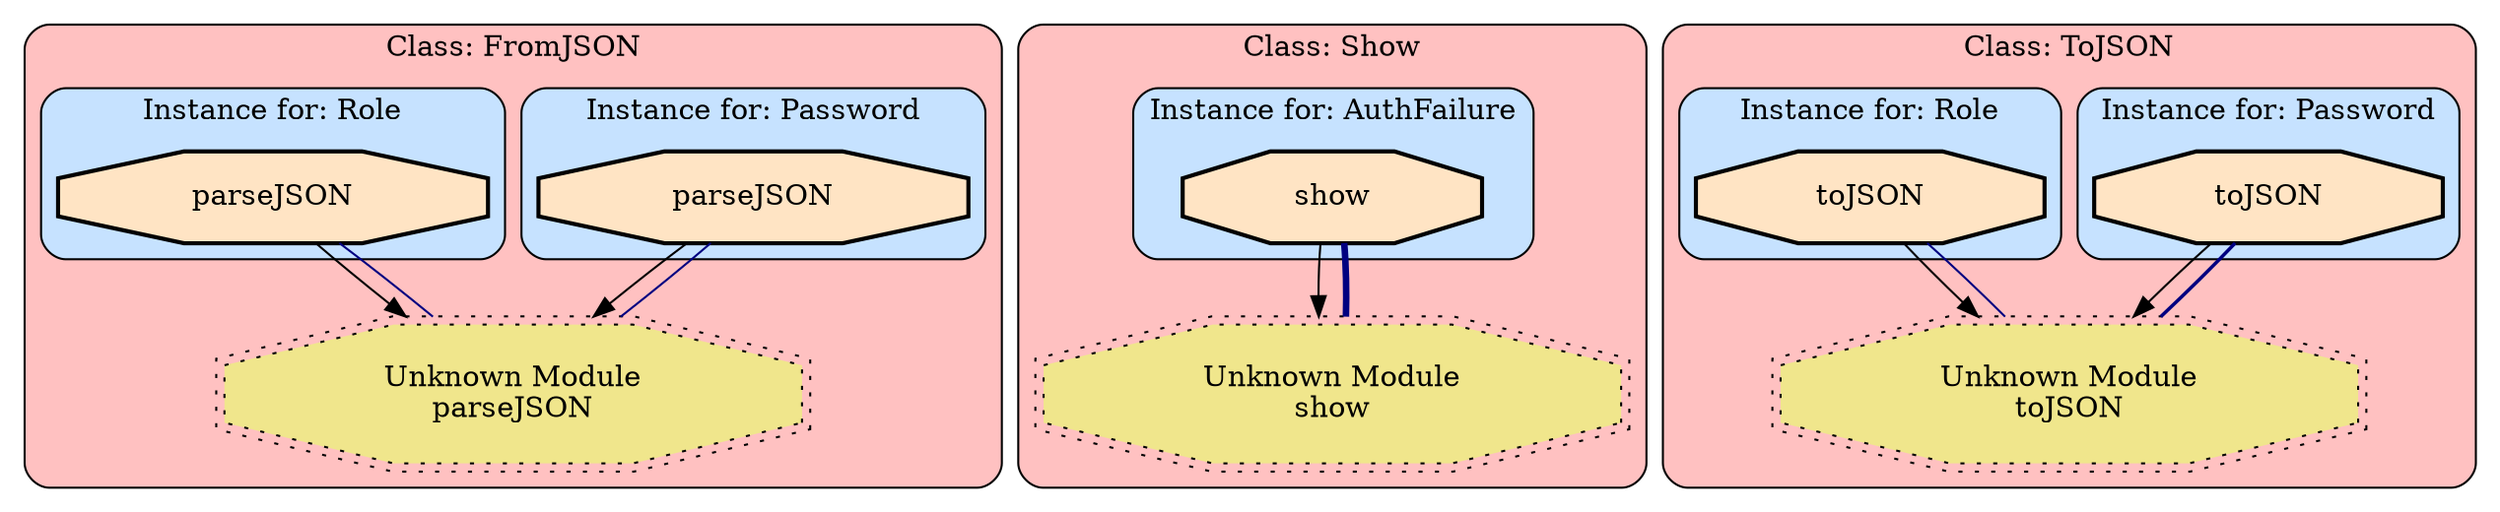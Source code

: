digraph "Core of Snap.Snaplet.Auth.Types" {
    node [margin="0.4,0.1"
         ,style=filled];
    subgraph cluster_Class_FromJSON {
        graph [label="Class: FromJSON"
              ,style="filled,rounded"
              ,fillcolor=rosybrown1];
        subgraph cluster_Class_FromJSON_Data_Password {
            graph [label="Instance for: Password"
                  ,style="filled,rounded"
                  ,fillcolor=slategray1];
            29 [label=parseJSON
               ,shape=octagon
               ,fillcolor=bisque
               ,style="filled,bold"];
        }
        subgraph cluster_Class_FromJSON_Data_Role {
            graph [label="Instance for: Role"
                  ,style="filled,rounded"
                  ,fillcolor=slategray1];
            30 [label=parseJSON
               ,shape=octagon
               ,fillcolor=bisque
               ,style="filled,bold"];
        }
        58 [label="Unknown Module\nparseJSON"
           ,shape=doubleoctagon
           ,fillcolor=khaki
           ,style="filled,dotted"];
    }
    subgraph cluster_Class_Show {
        graph [label="Class: Show"
              ,style="filled,rounded"
              ,fillcolor=rosybrown1];
        subgraph cluster_Class_Show_Data_AuthFailure {
            graph [label="Instance for: AuthFailure"
                  ,style="filled,rounded"
                  ,fillcolor=slategray1];
            32 [label=show
               ,shape=octagon
               ,fillcolor=bisque
               ,style="filled,bold"];
        }
        59 [label="Unknown Module\nshow"
           ,shape=doubleoctagon
           ,fillcolor=khaki
           ,style="filled,dotted"];
    }
    subgraph cluster_Class_ToJSON {
        graph [label="Class: ToJSON"
              ,style="filled,rounded"
              ,fillcolor=rosybrown1];
        subgraph cluster_Class_ToJSON_Data_Password {
            graph [label="Instance for: Password"
                  ,style="filled,rounded"
                  ,fillcolor=slategray1];
            34 [label=toJSON
               ,shape=octagon
               ,fillcolor=bisque
               ,style="filled,bold"];
        }
        subgraph cluster_Class_ToJSON_Data_Role {
            graph [label="Instance for: Role"
                  ,style="filled,rounded"
                  ,fillcolor=slategray1];
            35 [label=toJSON
               ,shape=octagon
               ,fillcolor=bisque
               ,style="filled,bold"];
        }
        60 [label="Unknown Module\ntoJSON"
           ,shape=doubleoctagon
           ,fillcolor=khaki
           ,style="filled,dotted"];
    }
    29 -> 58 [penwidth=1
             ,color=black];
    30 -> 58 [penwidth=1
             ,color=black];
    32 -> 59 [penwidth=1
             ,color=black];
    34 -> 60 [penwidth=1
             ,color=black];
    35 -> 60 [penwidth=1
             ,color=black];
    58 -> 29 [penwidth=1
             ,color=navy
             ,dir=none];
    58 -> 30 [penwidth=1
             ,color=navy
             ,dir=none];
    59 -> 32 [penwidth=3.1972245773362196
             ,color=navy
             ,dir=none];
    60 -> 34 [penwidth=1.6931471805599454
             ,color=navy
             ,dir=none];
    60 -> 35 [penwidth=1
             ,color=navy
             ,dir=none];
}
